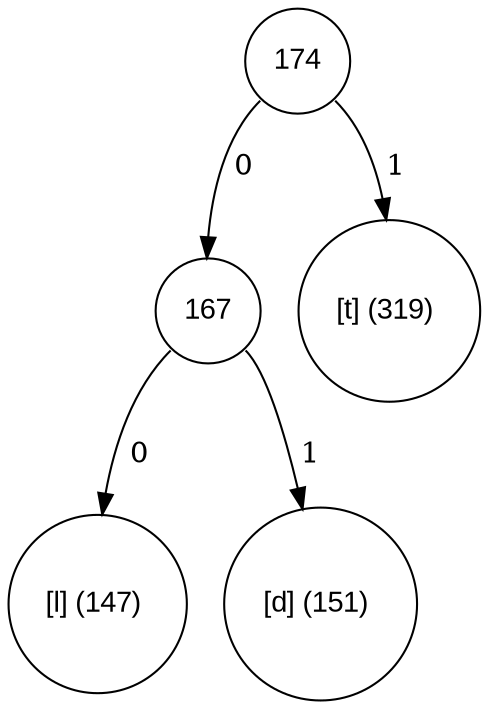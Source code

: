 digraph tree {
	node [fontname="Arial", shape="circle", width=0.5]; 

174:se -> 116 [label = " 1"]; 
116 [label = "[t] (319) "]; 
174:sw -> 167 [label = " 0"]; 
167 [label = "167"]; 
167:se -> 100 [label = " 1"]; 
100 [label = "[d] (151) "]; 
167:sw -> 108 [label = " 0"]; 
108 [label = "[l] (147) "]; 
}
